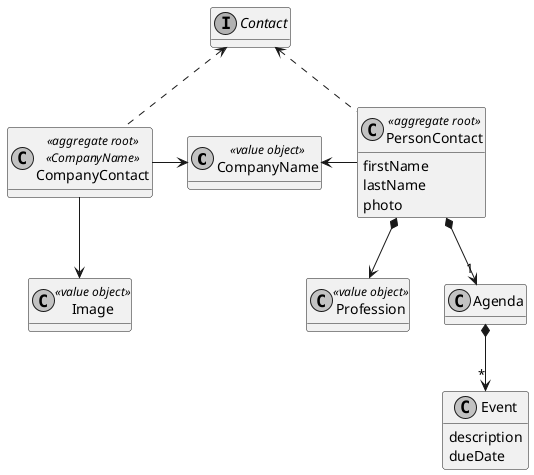 @startuml us10.1.2_concept_classes.png

skinparam monochrome true
skinparam packageStyle rect
skinparam shadowing false

hide methods
class CompanyName <<value object>>
class Profession <<value object>>
class CompanyContact <<aggregate root>> <<CompanyName>>
class Image  <<value object>>
interface Contact
class PersonContact <<aggregate root>> {
    firstName
    lastName
    photo
}

class Agenda {
}

class Event {
    description
    dueDate
}

Contact <.. CompanyContact
Contact <.. PersonContact
CompanyContact -> CompanyName
CompanyContact --> Image
CompanyName <-  PersonContact
PersonContact *--> Profession
PersonContact *--> "1" Agenda
Agenda *--> "*" Event


@enduml